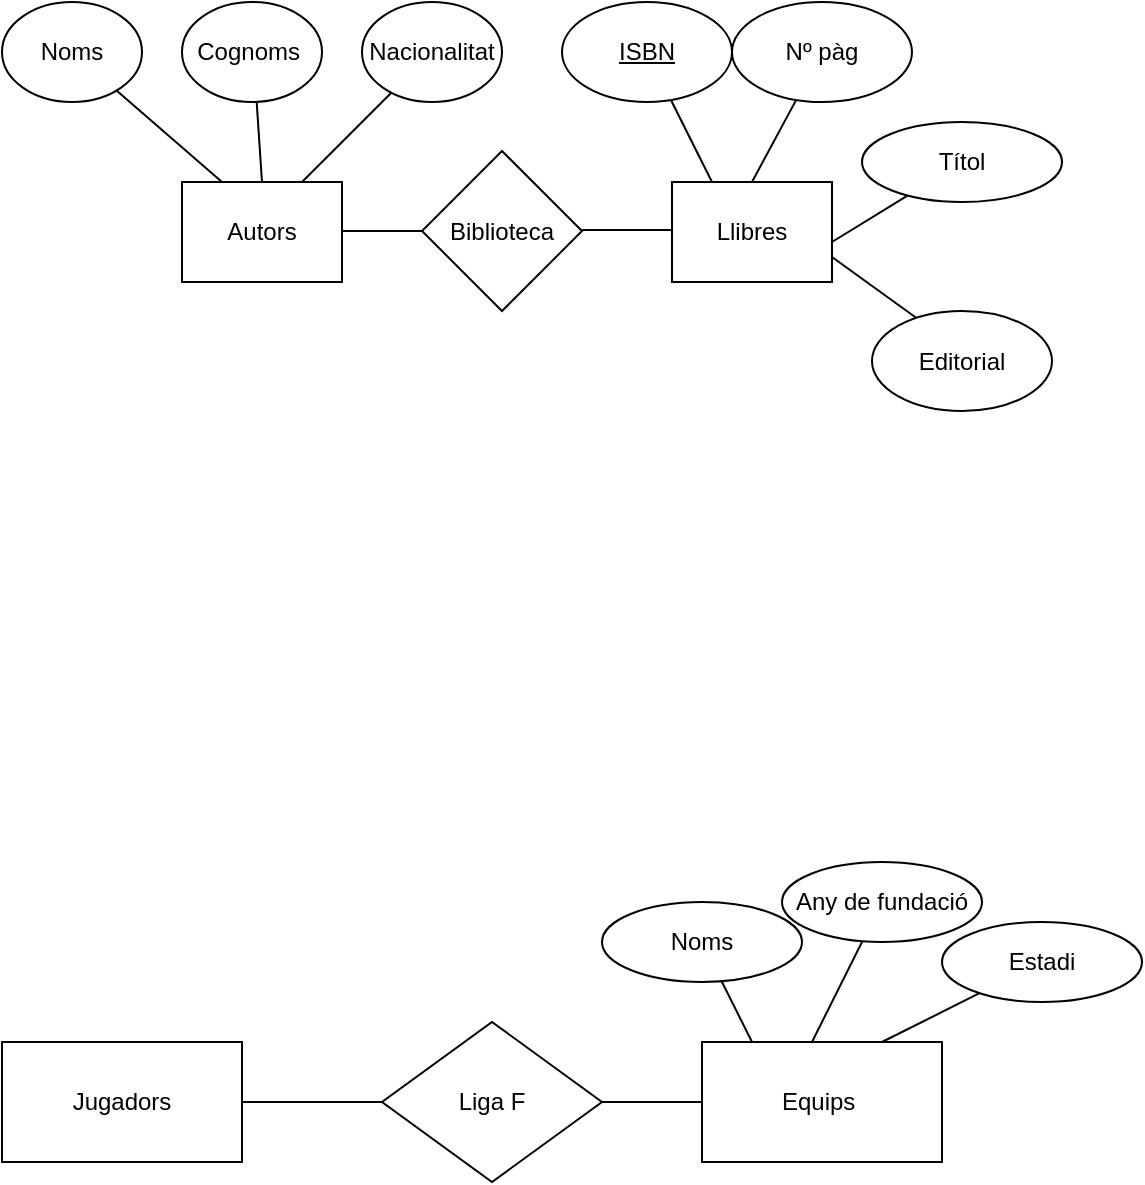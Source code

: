 <mxfile version="13.7.7" type="github">
  <diagram id="R2lEEEUBdFMjLlhIrx00" name="Page-1">
    <mxGraphModel dx="1038" dy="580" grid="1" gridSize="10" guides="1" tooltips="1" connect="1" arrows="1" fold="1" page="1" pageScale="1" pageWidth="850" pageHeight="1100" math="0" shadow="0" extFonts="Permanent Marker^https://fonts.googleapis.com/css?family=Permanent+Marker">
      <root>
        <mxCell id="0" />
        <mxCell id="1" parent="0" />
        <mxCell id="Z8WHWl6kTW19UieGqXyN-1" value="Autors" style="rounded=0;whiteSpace=wrap;html=1;" vertex="1" parent="1">
          <mxGeometry x="140" y="270" width="80" height="50" as="geometry" />
        </mxCell>
        <mxCell id="Z8WHWl6kTW19UieGqXyN-2" value="" style="endArrow=none;html=1;" edge="1" parent="1" target="Z8WHWl6kTW19UieGqXyN-3">
          <mxGeometry width="50" height="50" relative="1" as="geometry">
            <mxPoint x="220" y="294.5" as="sourcePoint" />
            <mxPoint x="300" y="294.5" as="targetPoint" />
          </mxGeometry>
        </mxCell>
        <mxCell id="Z8WHWl6kTW19UieGqXyN-3" value="Biblioteca" style="rhombus;whiteSpace=wrap;html=1;" vertex="1" parent="1">
          <mxGeometry x="260" y="254.5" width="80" height="80" as="geometry" />
        </mxCell>
        <mxCell id="Z8WHWl6kTW19UieGqXyN-4" value="" style="endArrow=none;html=1;" edge="1" parent="1">
          <mxGeometry width="50" height="50" relative="1" as="geometry">
            <mxPoint x="340" y="294" as="sourcePoint" />
            <mxPoint x="400" y="294" as="targetPoint" />
          </mxGeometry>
        </mxCell>
        <mxCell id="Z8WHWl6kTW19UieGqXyN-5" value="Llibres" style="rounded=0;whiteSpace=wrap;html=1;" vertex="1" parent="1">
          <mxGeometry x="385" y="270" width="80" height="50" as="geometry" />
        </mxCell>
        <mxCell id="Z8WHWl6kTW19UieGqXyN-10" value="" style="endArrow=none;html=1;exitX=0.25;exitY=0;exitDx=0;exitDy=0;" edge="1" parent="1" source="Z8WHWl6kTW19UieGqXyN-1" target="Z8WHWl6kTW19UieGqXyN-11">
          <mxGeometry width="50" height="50" relative="1" as="geometry">
            <mxPoint x="100" y="230" as="sourcePoint" />
            <mxPoint x="160" y="270" as="targetPoint" />
          </mxGeometry>
        </mxCell>
        <mxCell id="Z8WHWl6kTW19UieGqXyN-11" value="Noms" style="ellipse;whiteSpace=wrap;html=1;" vertex="1" parent="1">
          <mxGeometry x="50" y="180" width="70" height="50" as="geometry" />
        </mxCell>
        <mxCell id="Z8WHWl6kTW19UieGqXyN-12" value="" style="endArrow=none;html=1;" edge="1" parent="1">
          <mxGeometry width="50" height="50" relative="1" as="geometry">
            <mxPoint x="180" y="270" as="sourcePoint" />
            <mxPoint x="177.328" y="229.922" as="targetPoint" />
          </mxGeometry>
        </mxCell>
        <mxCell id="Z8WHWl6kTW19UieGqXyN-14" value="Cognoms&amp;nbsp;" style="ellipse;whiteSpace=wrap;html=1;" vertex="1" parent="1">
          <mxGeometry x="140" y="180" width="70" height="50" as="geometry" />
        </mxCell>
        <mxCell id="Z8WHWl6kTW19UieGqXyN-15" value="" style="endArrow=none;html=1;" edge="1" parent="1" target="Z8WHWl6kTW19UieGqXyN-16">
          <mxGeometry width="50" height="50" relative="1" as="geometry">
            <mxPoint x="200" y="270" as="sourcePoint" />
            <mxPoint x="250" y="220" as="targetPoint" />
          </mxGeometry>
        </mxCell>
        <mxCell id="Z8WHWl6kTW19UieGqXyN-16" value="Nacionalitat" style="ellipse;whiteSpace=wrap;html=1;" vertex="1" parent="1">
          <mxGeometry x="230" y="180" width="70" height="50" as="geometry" />
        </mxCell>
        <mxCell id="Z8WHWl6kTW19UieGqXyN-17" value="" style="endArrow=none;html=1;exitX=0.25;exitY=0;exitDx=0;exitDy=0;" edge="1" parent="1" source="Z8WHWl6kTW19UieGqXyN-5" target="Z8WHWl6kTW19UieGqXyN-18">
          <mxGeometry width="50" height="50" relative="1" as="geometry">
            <mxPoint x="385" y="220" as="sourcePoint" />
            <mxPoint x="425" y="270" as="targetPoint" />
          </mxGeometry>
        </mxCell>
        <mxCell id="Z8WHWl6kTW19UieGqXyN-18" value="&lt;u&gt;ISBN&lt;/u&gt;" style="ellipse;whiteSpace=wrap;html=1;" vertex="1" parent="1">
          <mxGeometry x="330" y="180" width="85" height="50" as="geometry" />
        </mxCell>
        <mxCell id="Z8WHWl6kTW19UieGqXyN-19" value="" style="endArrow=none;html=1;" edge="1" parent="1" target="Z8WHWl6kTW19UieGqXyN-20">
          <mxGeometry width="50" height="50" relative="1" as="geometry">
            <mxPoint x="425" y="270" as="sourcePoint" />
            <mxPoint x="440" y="220" as="targetPoint" />
          </mxGeometry>
        </mxCell>
        <mxCell id="Z8WHWl6kTW19UieGqXyN-20" value="Nº pàg" style="ellipse;whiteSpace=wrap;html=1;" vertex="1" parent="1">
          <mxGeometry x="415" y="180" width="90" height="50" as="geometry" />
        </mxCell>
        <mxCell id="Z8WHWl6kTW19UieGqXyN-21" value="" style="endArrow=none;html=1;" edge="1" parent="1" target="Z8WHWl6kTW19UieGqXyN-22">
          <mxGeometry width="50" height="50" relative="1" as="geometry">
            <mxPoint x="465" y="300" as="sourcePoint" />
            <mxPoint x="515" y="250" as="targetPoint" />
          </mxGeometry>
        </mxCell>
        <mxCell id="Z8WHWl6kTW19UieGqXyN-22" value="Títol" style="ellipse;whiteSpace=wrap;html=1;" vertex="1" parent="1">
          <mxGeometry x="480" y="240" width="100" height="40" as="geometry" />
        </mxCell>
        <mxCell id="Z8WHWl6kTW19UieGqXyN-23" value="" style="endArrow=none;html=1;entryX=1;entryY=0.75;entryDx=0;entryDy=0;" edge="1" parent="1" target="Z8WHWl6kTW19UieGqXyN-5">
          <mxGeometry width="50" height="50" relative="1" as="geometry">
            <mxPoint x="510" y="340" as="sourcePoint" />
            <mxPoint x="450" y="270" as="targetPoint" />
          </mxGeometry>
        </mxCell>
        <mxCell id="Z8WHWl6kTW19UieGqXyN-24" value="Editorial" style="ellipse;whiteSpace=wrap;html=1;" vertex="1" parent="1">
          <mxGeometry x="485" y="334.5" width="90" height="50" as="geometry" />
        </mxCell>
        <mxCell id="Z8WHWl6kTW19UieGqXyN-28" value="Liga F" style="rhombus;whiteSpace=wrap;html=1;" vertex="1" parent="1">
          <mxGeometry x="240" y="690" width="110" height="80" as="geometry" />
        </mxCell>
        <mxCell id="Z8WHWl6kTW19UieGqXyN-29" value="" style="endArrow=none;html=1;" edge="1" parent="1" target="Z8WHWl6kTW19UieGqXyN-30">
          <mxGeometry width="50" height="50" relative="1" as="geometry">
            <mxPoint x="350" y="730" as="sourcePoint" />
            <mxPoint x="420" y="730" as="targetPoint" />
          </mxGeometry>
        </mxCell>
        <mxCell id="Z8WHWl6kTW19UieGqXyN-30" value="Equips&amp;nbsp;" style="rounded=0;whiteSpace=wrap;html=1;" vertex="1" parent="1">
          <mxGeometry x="400" y="700" width="120" height="60" as="geometry" />
        </mxCell>
        <mxCell id="Z8WHWl6kTW19UieGqXyN-33" value="" style="endArrow=none;html=1;" edge="1" parent="1">
          <mxGeometry width="50" height="50" relative="1" as="geometry">
            <mxPoint x="160" y="730" as="sourcePoint" />
            <mxPoint x="240" y="730" as="targetPoint" />
          </mxGeometry>
        </mxCell>
        <mxCell id="Z8WHWl6kTW19UieGqXyN-36" value="Jugadors" style="rounded=0;whiteSpace=wrap;html=1;" vertex="1" parent="1">
          <mxGeometry x="50" y="700" width="120" height="60" as="geometry" />
        </mxCell>
        <mxCell id="Z8WHWl6kTW19UieGqXyN-37" value="" style="endArrow=none;html=1;" edge="1" parent="1" target="Z8WHWl6kTW19UieGqXyN-38">
          <mxGeometry width="50" height="50" relative="1" as="geometry">
            <mxPoint x="425" y="700" as="sourcePoint" />
            <mxPoint x="410" y="650" as="targetPoint" />
          </mxGeometry>
        </mxCell>
        <mxCell id="Z8WHWl6kTW19UieGqXyN-38" value="Noms" style="ellipse;whiteSpace=wrap;html=1;" vertex="1" parent="1">
          <mxGeometry x="350" y="630" width="100" height="40" as="geometry" />
        </mxCell>
        <mxCell id="Z8WHWl6kTW19UieGqXyN-39" value="" style="endArrow=none;html=1;" edge="1" parent="1" target="Z8WHWl6kTW19UieGqXyN-40">
          <mxGeometry width="50" height="50" relative="1" as="geometry">
            <mxPoint x="455" y="700" as="sourcePoint" />
            <mxPoint x="470" y="630" as="targetPoint" />
          </mxGeometry>
        </mxCell>
        <mxCell id="Z8WHWl6kTW19UieGqXyN-40" value="Any de fundació" style="ellipse;whiteSpace=wrap;html=1;" vertex="1" parent="1">
          <mxGeometry x="440" y="610" width="100" height="40" as="geometry" />
        </mxCell>
        <mxCell id="Z8WHWl6kTW19UieGqXyN-44" value="" style="endArrow=none;html=1;" edge="1" parent="1" target="Z8WHWl6kTW19UieGqXyN-45">
          <mxGeometry width="50" height="50" relative="1" as="geometry">
            <mxPoint x="490" y="700" as="sourcePoint" />
            <mxPoint x="550" y="670" as="targetPoint" />
          </mxGeometry>
        </mxCell>
        <mxCell id="Z8WHWl6kTW19UieGqXyN-45" value="Estadi" style="ellipse;whiteSpace=wrap;html=1;" vertex="1" parent="1">
          <mxGeometry x="520" y="640" width="100" height="40" as="geometry" />
        </mxCell>
      </root>
    </mxGraphModel>
  </diagram>
</mxfile>
